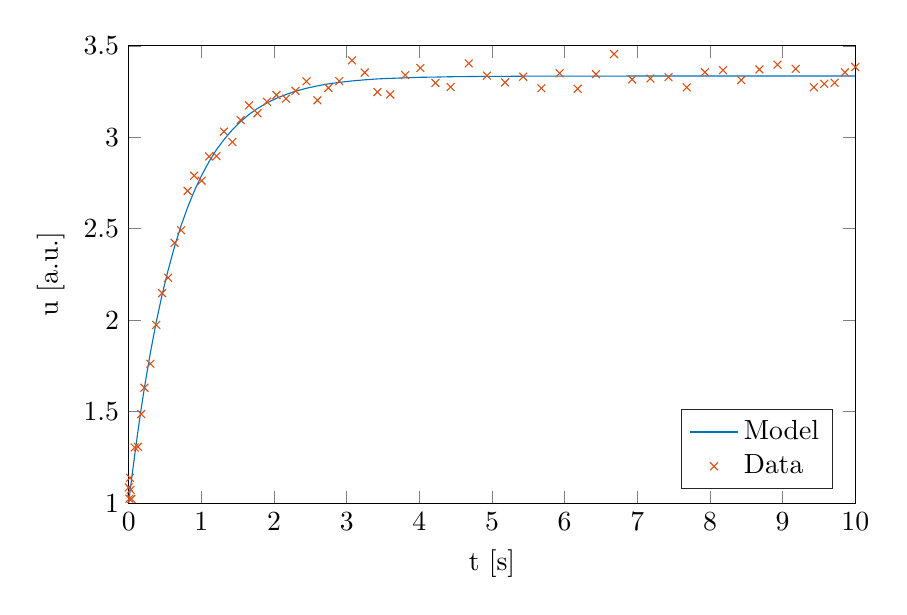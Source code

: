 % This file was created by matlab2tikz.
%
%The latest updates can be retrieved from
%  http://www.mathworks.com/matlabcentral/fileexchange/22022-matlab2tikz-matlab2tikz
%where you can also make suggestions and rate matlab2tikz.
%
\definecolor{mycolor1}{rgb}{0.0,0.447,0.741}%
\definecolor{mycolor2}{rgb}{0.85,0.325,0.098}%
%
\begin{tikzpicture}

\begin{axis}[%
width=0.761\textwidth,
height=0.479\textwidth,
at={(0\textwidth,0\textwidth)},
scale only axis,
xmin=0,
xmax=10,
xlabel={t [s]},
ymin=1,
ymax=3.5,
ylabel={u [a.u.]},
axis background/.style={fill=white},
legend style={at={(0.97,0.03)},anchor=south east,legend cell align=left,align=left,draw=white!15!black}
]
\addplot [color=mycolor1,solid]
  table[row sep=crcr]{%
0	1\\
0.009	1.031\\
0.018	1.061\\
0.027	1.09\\
0.036	1.12\\
0.082	1.261\\
0.127	1.393\\
0.172	1.517\\
0.217	1.633\\
0.298	1.822\\
0.379	1.99\\
0.46	2.14\\
0.542	2.273\\
0.631	2.403\\
0.721	2.517\\
0.811	2.617\\
0.901	2.705\\
1.004	2.792\\
1.106	2.867\\
1.208	2.932\\
1.31	2.987\\
1.426	3.041\\
1.541	3.086\\
1.656	3.125\\
1.772	3.157\\
1.903	3.188\\
2.034	3.213\\
2.165	3.234\\
2.296	3.252\\
2.447	3.268\\
2.597	3.281\\
2.748	3.292\\
2.898	3.3\\
3.073	3.308\\
3.248	3.314\\
3.423	3.319\\
3.599	3.322\\
3.806	3.325\\
4.014	3.328\\
4.222	3.329\\
4.43	3.331\\
4.68	3.332\\
4.93	3.333\\
5.18	3.333\\
5.43	3.334\\
5.68	3.334\\
5.93	3.334\\
6.18	3.334\\
6.43	3.334\\
6.68	3.334\\
6.93	3.335\\
7.18	3.335\\
7.43	3.335\\
7.68	3.335\\
7.93	3.335\\
8.18	3.335\\
8.43	3.335\\
8.68	3.335\\
8.93	3.335\\
9.18	3.335\\
9.43	3.335\\
9.572	3.335\\
9.715	3.335\\
9.857	3.335\\
10	3.335\\
};
\addlegendentry{Model};

\addplot [color=mycolor2,only marks,mark=x,mark options={solid}]
  table[row sep=crcr]{%
0	1.086\\
0.009	1.024\\
0.018	1.138\\
0.027	1.073\\
0.036	1.023\\
0.082	1.304\\
0.127	1.308\\
0.172	1.487\\
0.217	1.631\\
0.298	1.762\\
0.379	1.974\\
0.46	2.148\\
0.542	2.232\\
0.631	2.423\\
0.721	2.492\\
0.811	2.707\\
0.901	2.79\\
1.004	2.763\\
1.106	2.895\\
1.208	2.897\\
1.31	3.031\\
1.426	2.974\\
1.541	3.094\\
1.656	3.175\\
1.772	3.131\\
1.903	3.194\\
2.034	3.231\\
2.165	3.211\\
2.296	3.254\\
2.447	3.306\\
2.597	3.202\\
2.748	3.27\\
2.898	3.307\\
3.073	3.42\\
3.248	3.354\\
3.423	3.247\\
3.599	3.234\\
3.806	3.34\\
4.014	3.379\\
4.222	3.297\\
4.43	3.275\\
4.68	3.404\\
4.93	3.337\\
5.18	3.3\\
5.43	3.331\\
5.68	3.268\\
5.93	3.35\\
6.18	3.265\\
6.43	3.345\\
6.68	3.455\\
6.93	3.316\\
7.18	3.321\\
7.43	3.329\\
7.68	3.273\\
7.93	3.356\\
8.18	3.367\\
8.43	3.313\\
8.68	3.371\\
8.93	3.397\\
9.18	3.374\\
9.43	3.273\\
9.572	3.292\\
9.715	3.298\\
9.857	3.355\\
10	3.384\\
};
\addlegendentry{Data};

\end{axis}
\end{tikzpicture}%